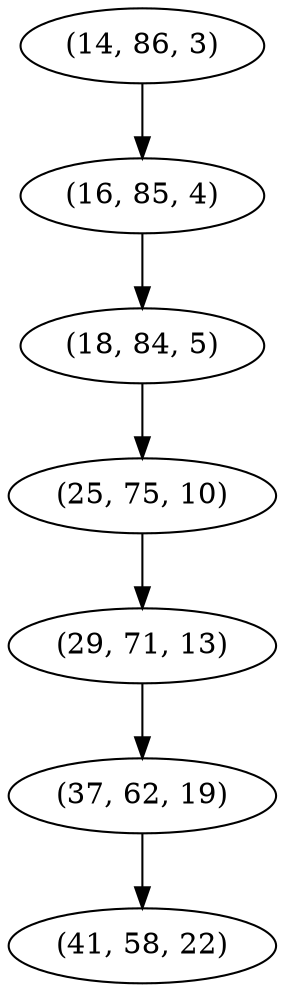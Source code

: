 digraph tree {
    "(14, 86, 3)";
    "(16, 85, 4)";
    "(18, 84, 5)";
    "(25, 75, 10)";
    "(29, 71, 13)";
    "(37, 62, 19)";
    "(41, 58, 22)";
    "(14, 86, 3)" -> "(16, 85, 4)";
    "(16, 85, 4)" -> "(18, 84, 5)";
    "(18, 84, 5)" -> "(25, 75, 10)";
    "(25, 75, 10)" -> "(29, 71, 13)";
    "(29, 71, 13)" -> "(37, 62, 19)";
    "(37, 62, 19)" -> "(41, 58, 22)";
}
